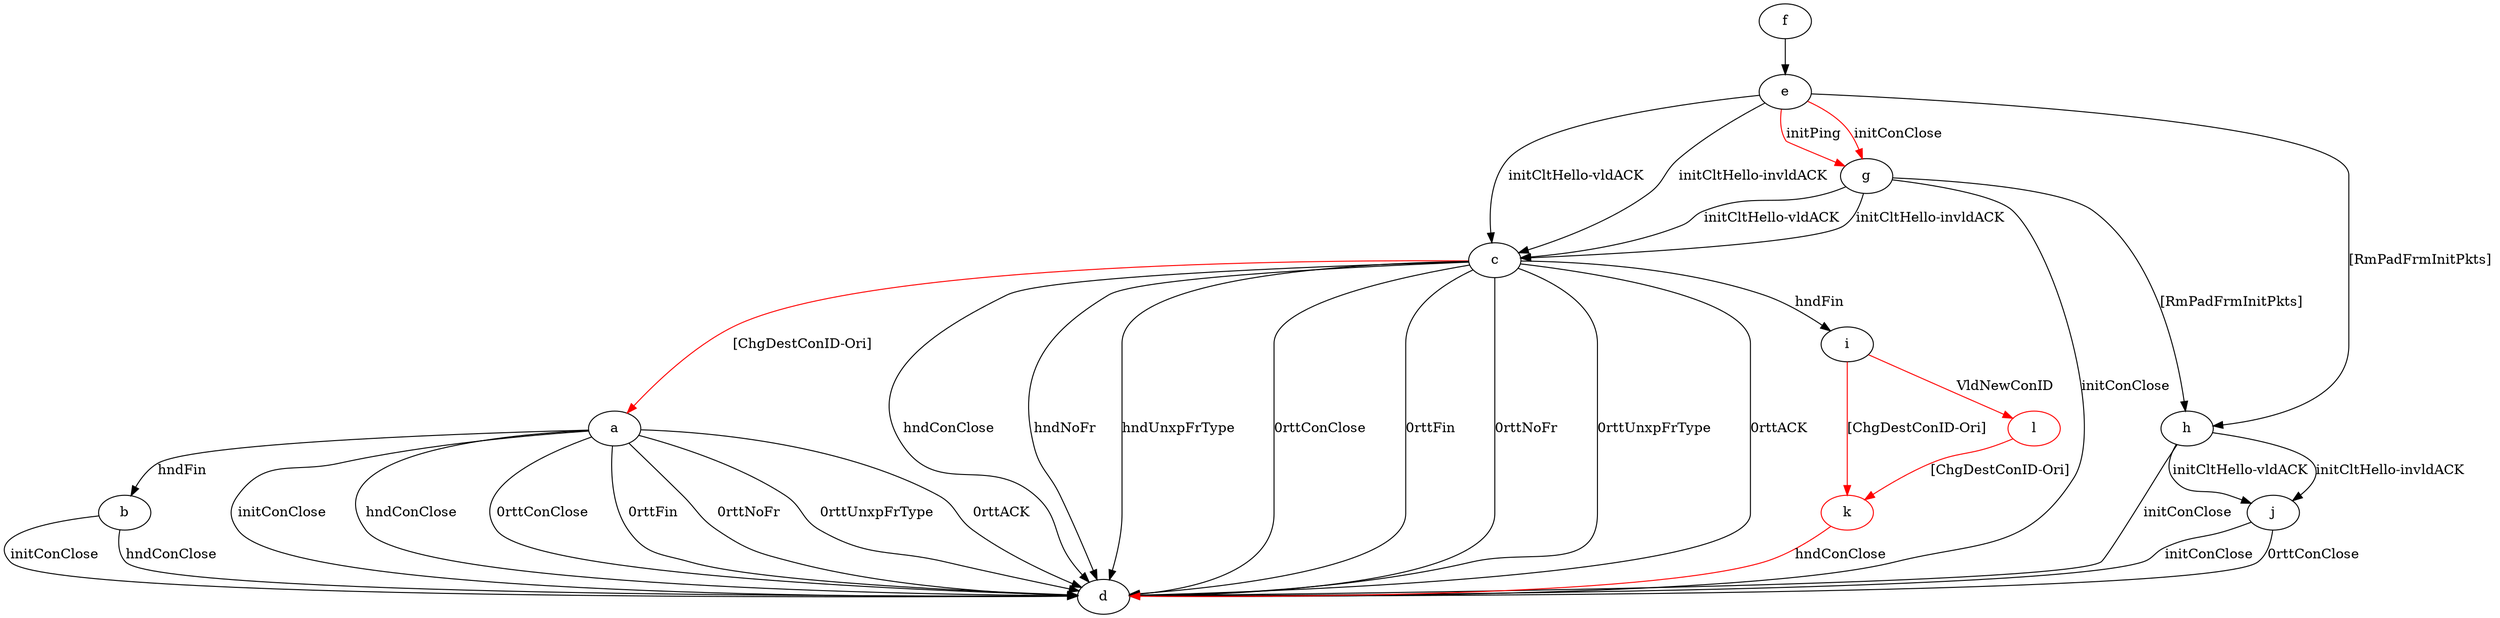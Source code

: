 digraph "" {
	a -> b	[key=0,
		label="hndFin "];
	a -> d	[key=0,
		label="initConClose "];
	a -> d	[key=1,
		label="hndConClose "];
	a -> d	[key=2,
		label="0rttConClose "];
	a -> d	[key=3,
		label="0rttFin "];
	a -> d	[key=4,
		label="0rttNoFr "];
	a -> d	[key=5,
		label="0rttUnxpFrType "];
	a -> d	[key=6,
		label="0rttACK "];
	b -> d	[key=0,
		label="initConClose "];
	b -> d	[key=1,
		label="hndConClose "];
	c -> a	[key=0,
		color=red,
		label="[ChgDestConID-Ori] "];
	c -> d	[key=0,
		label="hndConClose "];
	c -> d	[key=1,
		label="hndNoFr "];
	c -> d	[key=2,
		label="hndUnxpFrType "];
	c -> d	[key=3,
		label="0rttConClose "];
	c -> d	[key=4,
		label="0rttFin "];
	c -> d	[key=5,
		label="0rttNoFr "];
	c -> d	[key=6,
		label="0rttUnxpFrType "];
	c -> d	[key=7,
		label="0rttACK "];
	c -> i	[key=0,
		label="hndFin "];
	e -> c	[key=0,
		label="initCltHello-vldACK "];
	e -> c	[key=1,
		label="initCltHello-invldACK "];
	e -> g	[key=0,
		color=red,
		label="initPing "];
	e -> g	[key=1,
		color=red,
		label="initConClose "];
	e -> h	[key=0,
		label="[RmPadFrmInitPkts] "];
	f -> e	[key=0];
	g -> c	[key=0,
		label="initCltHello-vldACK "];
	g -> c	[key=1,
		label="initCltHello-invldACK "];
	g -> d	[key=0,
		label="initConClose "];
	g -> h	[key=0,
		label="[RmPadFrmInitPkts] "];
	h -> d	[key=0,
		label="initConClose "];
	h -> j	[key=0,
		label="initCltHello-vldACK "];
	h -> j	[key=1,
		label="initCltHello-invldACK "];
	k	[color=red];
	i -> k	[key=0,
		color=red,
		label="[ChgDestConID-Ori] "];
	l	[color=red];
	i -> l	[key=0,
		color=red,
		label="VldNewConID "];
	j -> d	[key=0,
		label="initConClose "];
	j -> d	[key=1,
		label="0rttConClose "];
	k -> d	[key=0,
		color=red,
		label="hndConClose "];
	l -> k	[key=0,
		color=red,
		label="[ChgDestConID-Ori] "];
}
